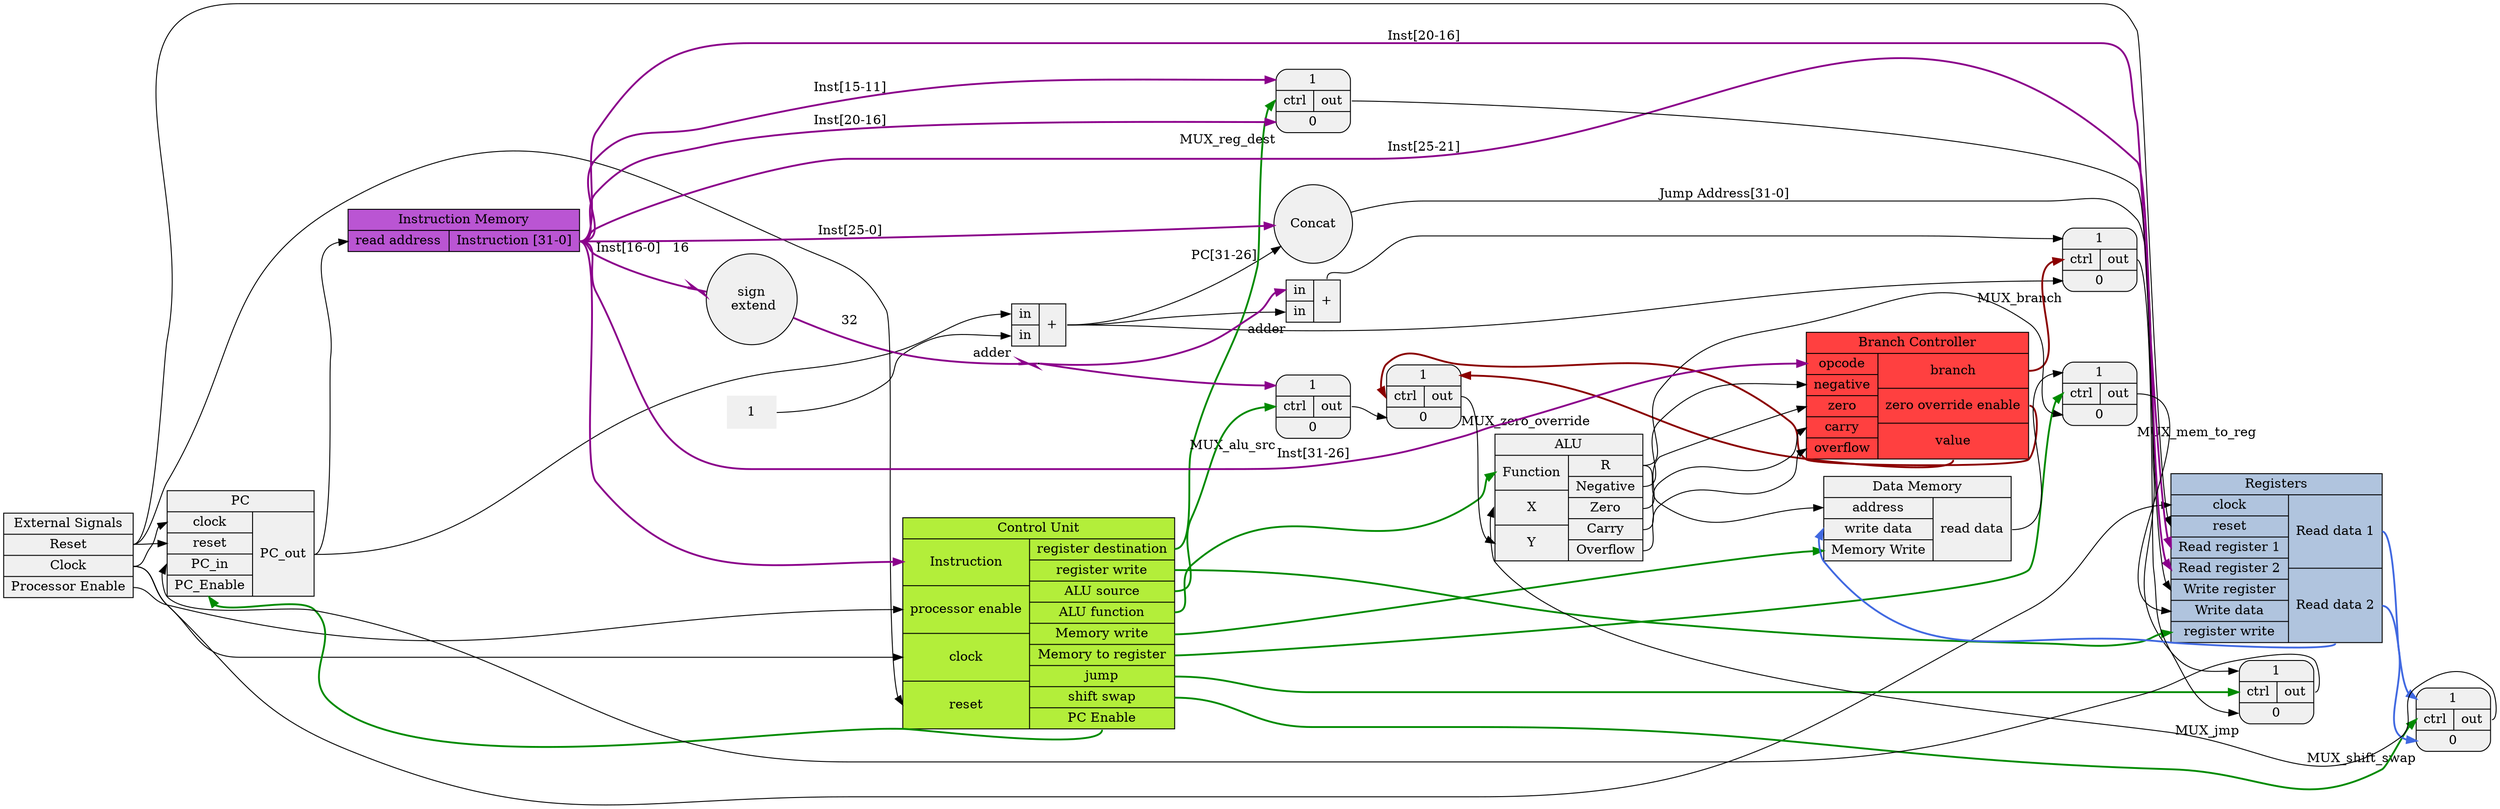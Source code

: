 digraph graphname {
    graph [rankdir="LR" overlap="false" splines="true"]; //splines="ortho"
    node [shape=record style="filled" fillcolor="grey94"];


    // f0 always refer to the part of block/component/blob that has its name on it
    // except for muxes, which have their names floating around them as an external label
    "PC" [height="1.5" label="<f0> PC | {{<clock> clock | <reset> reset | <in> PC_in | <enable> PC_Enable }| <out> PC_out }"];

    "Add1" [xlabel="adder" label="{{<in1> in | <in2> in} | <out> +}}"]; //in1 should get rendered as the top one
    "constant_1" [label="1" shape="plaintext"];


    "Add2" [xlabel="adder" label="{{<in2> in | <in1> in} | <out> +}}"];
    "Concat" [shape="circle"];
    "Sign Extend" [ shape="circle" label="sign\n extend"];


    "Outside" [label="<f0> External Signals | <reset> Reset | <clock> Clock | <processorenable> Processor Enable"];

    "Control Unit" [style="filled" fillcolor="olivedrab2" label="<f0> Control Unit | {{ <inst> Instruction | <processorenable> processor enable | <clock> clock | <reset> reset} | {  <regdest> register destination | <regwrite> register write | <alusource> ALU source | <alufunc> ALU function | <memw> Memory write |<memtoreg> Memory to register |  <jump> jump | <shiftswap> shift swap | <pcenable> PC Enable }}"];

    "Branch Controller" [style="filled" fillcolor="brown1" label="<f0> Branch Controller | {{<opcode> opcode | <negative> negative | <zero> zero | <carry> carry | <overflow> overflow } | { <branch> branch | <zerooverride> zero override enable | <value> value }}"];

    "ALU" [label="<f0> ALU | {{<func> Function | <x> X | <y> Y} | {<r> R | <negative> Negative | <zero> Zero | <carry> Carry | <overflow> Overflow }}"];

    "Registers" [style="filled" fillcolor="lightsteelblue"  label="<f0> Registers | {{<clock> clock | <reset> reset | <readreg1> Read register 1 | <readreg2> Read register 2 | <wreg> Write register | <wdata> Write data | <regwrite> register write} | {<readdata1> Read data 1 | <readdata2> Read data 2}} "];

    "Instruction Memory" [style="filled" fillcolor="mediumorchid" label=" <f0>Instruction Memory | {<read address> read address | <inst> Instruction [31-0]}"];

    "Data Memory" [label=" <f0> Data Memory | {{ <address> address | <wdata> write data | <memwrite> Memory Write } | {<rdata> read data} }}"];

    // MUX layout:
    // 1 on top, 0 on bottom
    // control signal is middle-left
    // output is middle-right
    "Register Destination MUX" [shape="Mrecord" label="<1> 1 | { <control> ctrl | <out> out } | <0> 0" xlabel="MUX_reg_dest"];
    "ALU Source MUX" [shape="Mrecord" label="<1> 1 | { <control> ctrl | <out> out } | <0> 0" xlabel="MUX_alu_src"];
    "Branch MUX" [shape="Mrecord" label="<1> 1 | { <control> ctrl | <out> out } | <0> 0" xlabel="MUX_branch"];
    "Jump MUX" [shape="Mrecord" label="<1> 1 | { <control> ctrl | <out> out } | <0> 0" xlabel="MUX_jmp"];
    "Memory to Register MUX" [shape="Mrecord" label="<1> 1 | { <control> ctrl | <out> out } | <0> 0" xlabel="MUX_mem_to_reg"];
    "Zero Override MUX" [shape="Mrecord" label="<1> 1 | { <control> ctrl | <out> out } | <0> 0" xlabel="MUX_zero_override"]
    "Shift Swap MUX" [shape="Mrecord" label="<1> 1 | { <control> ctrl | <out> out } | <0> 0" xlabel="MUX_shift_swap"];


    // signals! erm I mean EDGES
    PC:out -> "Instruction Memory":"read address";
    PC:out -> "Add1":in1;
    constant_1 -> "Add1":in2;

    Add1:out -> Concat [label="PC[31-26]"];
    Add1:out -> Add2:in1;
    Add1:out -> "Branch MUX":0;

    Add2:out -> "Branch MUX":1;

    "Branch MUX":out -> "Jump MUX":0;
    "Jump MUX":out -> PC:in;
    "Register Destination MUX":out -> "Registers":"wreg";
    "ALU Source MUX":out -> "Zero Override MUX":0;
    "Zero Override MUX":out -> "ALU":y;
    "Memory to Register MUX":out -> "Registers":wdata;
    "Shift Swap MUX":out -> "ALU":x;



    "Instruction Memory":inst -> "Registers":"readreg2" [label="Inst[25-21]" style="bold" color="magenta4"];
    "Instruction Memory":inst -> "Registers":"readreg1" [label="Inst[20-16]" style="bold" color="magenta4"];
    "Instruction Memory":inst -> "Register Destination MUX":0 [label="Inst[20-16]" style="bold" color="magenta4"];
    "Instruction Memory":inst -> "Register Destination MUX":1 [label="Inst[15-11]" style="bold" color="magenta4"];
    "Instruction Memory":inst -> "Concat" [label="Inst[25-0]" style="bold" color="magenta4"];
    "Instruction Memory":inst -> "Control Unit":inst [ style="bold" color="magenta4"];
    "Instruction Memory":inst -> "Sign Extend" [label="Inst[16-0]   16" arrowhead="rcrowlvee" style="bold" color="magenta4"];
    "Instruction Memory":inst -> "Branch Controller":opcode [label="Inst[31-26]" style="bold" color="magenta4"];

    "Sign Extend" -> SignExtendHolder [label="32" arrowhead="rcrowlvee"  style="bold" color="magenta4"];
    // invisible node trick!
    "SignExtendHolder" [shape="circle" width="0.01" height="0.01" label=""];
    SignExtendHolder -> Add2:in2 [ style="bold" color="magenta4"];
    SignExtendHolder -> "ALU Source MUX":1 [ style="bold" color="magenta4"];

    "Registers":"readdata1" -> "Shift Swap MUX":0 [style="bold" color="royalblue"];
    "Registers":"readdata2" -> "Shift Swap MUX":1 [style="bold" color="royalblue"];
    "Registers":"readdata2" -> "Data Memory":"wdata" [style="bold" color="royalblue"]; 

    "ALU":r -> "Data Memory":"address";
    "ALU":r -> "Memory to Register MUX":0;
    "ALU":zero -> "Branch Controller":"zero";
    "ALU":negative -> "Branch Controller":"negative";
    "ALU":overflow -> "Branch Controller":overflow;
    "ALU":carry -> "Branch Controller":carry;

    "Data Memory":"rdata" -> "Memory to Register MUX":1;

    "Branch Controller":"zerooverride" -> "Zero Override MUX":control [style="bold" color="red4"];
    "Branch Controller":"value" -> "Zero Override MUX":1 [style="bold" color="red4"];
    "Branch Controller":"branch" -> "Branch MUX":control [style="bold"color="red4"];

    "Control Unit":alusource -> "ALU Source MUX":control [style="bold"color="green4"];
    "Control Unit":regwrite -> "Registers":regwrite [style="bold"color="green4"];
    "Control Unit":regdest -> "Register Destination MUX":control [style="bold"color="green4"];
    "Control Unit":jump -> "Jump MUX":control [style="bold"color="green4"];
    "Control Unit":memw -> "Data Memory":memwrite [style="bold"color="green4"];
    "Control Unit":memtoreg -> "Memory to Register MUX":control [style="bold"color="green4"];
    "Control Unit":alufunc -> "ALU":func [style="bold"color="green4"];
    "Control Unit":pcenable -> PC:enable [style="bold"color="green4"];
    "Control Unit":shiftswap -> "Shift Swap MUX":control [style="bold"color="green4"];


    "Concat" -> "Jump MUX":1 [label="Jump Address[31-0]" ];

    "Outside":reset -> "Control Unit":reset;
    "Outside":reset -> "Registers":reset;
    "Outside":reset -> "PC":reset;
    "Outside":clock -> "Control Unit":clock;
    "Outside":clock -> "Registers":clock;
    "Outside":clock -> "PC":clock;
    "Outside":processorenable -> "Control Unit":processorenable;
 }